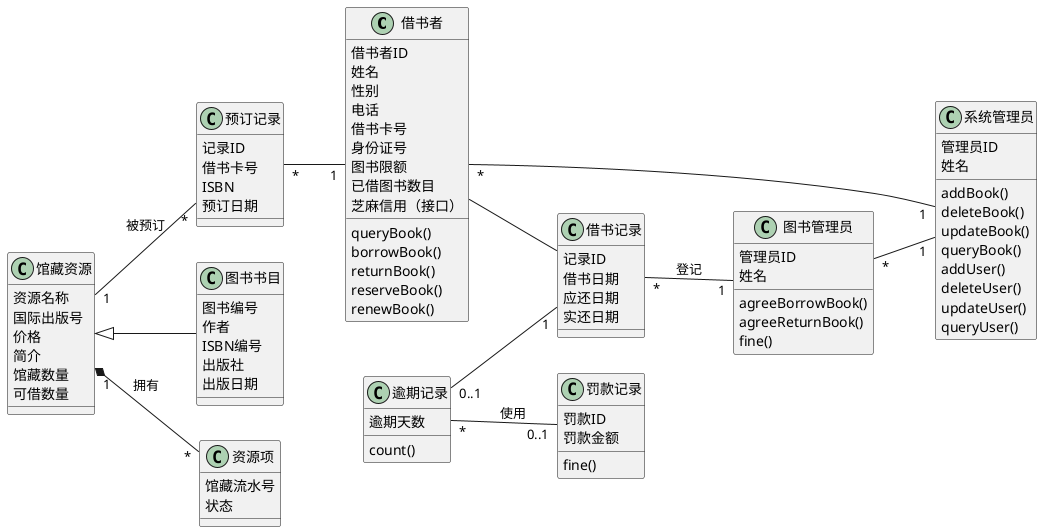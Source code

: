 @startuml
left to right direction
Class 借书者{
 借书者ID
 姓名
 性别
 电话
 借书卡号
 身份证号
 图书限额
 已借图书数目
 芝麻信用（接口）
 queryBook()
 borrowBook()
 returnBook()
 reserveBook()
 renewBook()
}
Class 图书管理员{
 管理员ID
 姓名
 agreeBorrowBook()
 agreeReturnBook()
 fine()
}
Class 系统管理员{
 管理员ID
 姓名
 addBook()
 deleteBook()
 updateBook()
 queryBook()
 addUser()
 deleteUser()
 updateUser()
 queryUser()
}
Class 借书记录{
 记录ID
 借书日期
 应还日期
 实还日期
}
Class 逾期记录{
 逾期天数
 count()
}
Class 罚款记录{
 罚款ID
 罚款金额
 fine()
}
Class 预订记录{
 记录ID
 借书卡号
 ISBN
 预订日期
}
Class 图书书目{
 图书编号
 作者
 ISBN编号
 出版社
 出版日期
}
Class 馆藏资源{
资源名称
国际出版号
价格
简介
馆藏数量
可借数量
}
Class 资源项{
馆藏流水号
状态
}
借书者 -- 借书记录
图书管理员 "1" -up- "*"借书记录 :登记
借书记录"1" -up- "0..1"逾期记录
逾期记录"*" -- "0..1"罚款记录:使用
借书者 "*" -up- "1"系统管理员
预订记录"*" -- "1"借书者
图书管理员 "*" -- "1" 系统管理员
馆藏资源"1" -- "*"预订记录 :被预订
图书书目 -up-|> 馆藏资源
馆藏资源"1" *-- "*"资源项:拥有
@enduml
